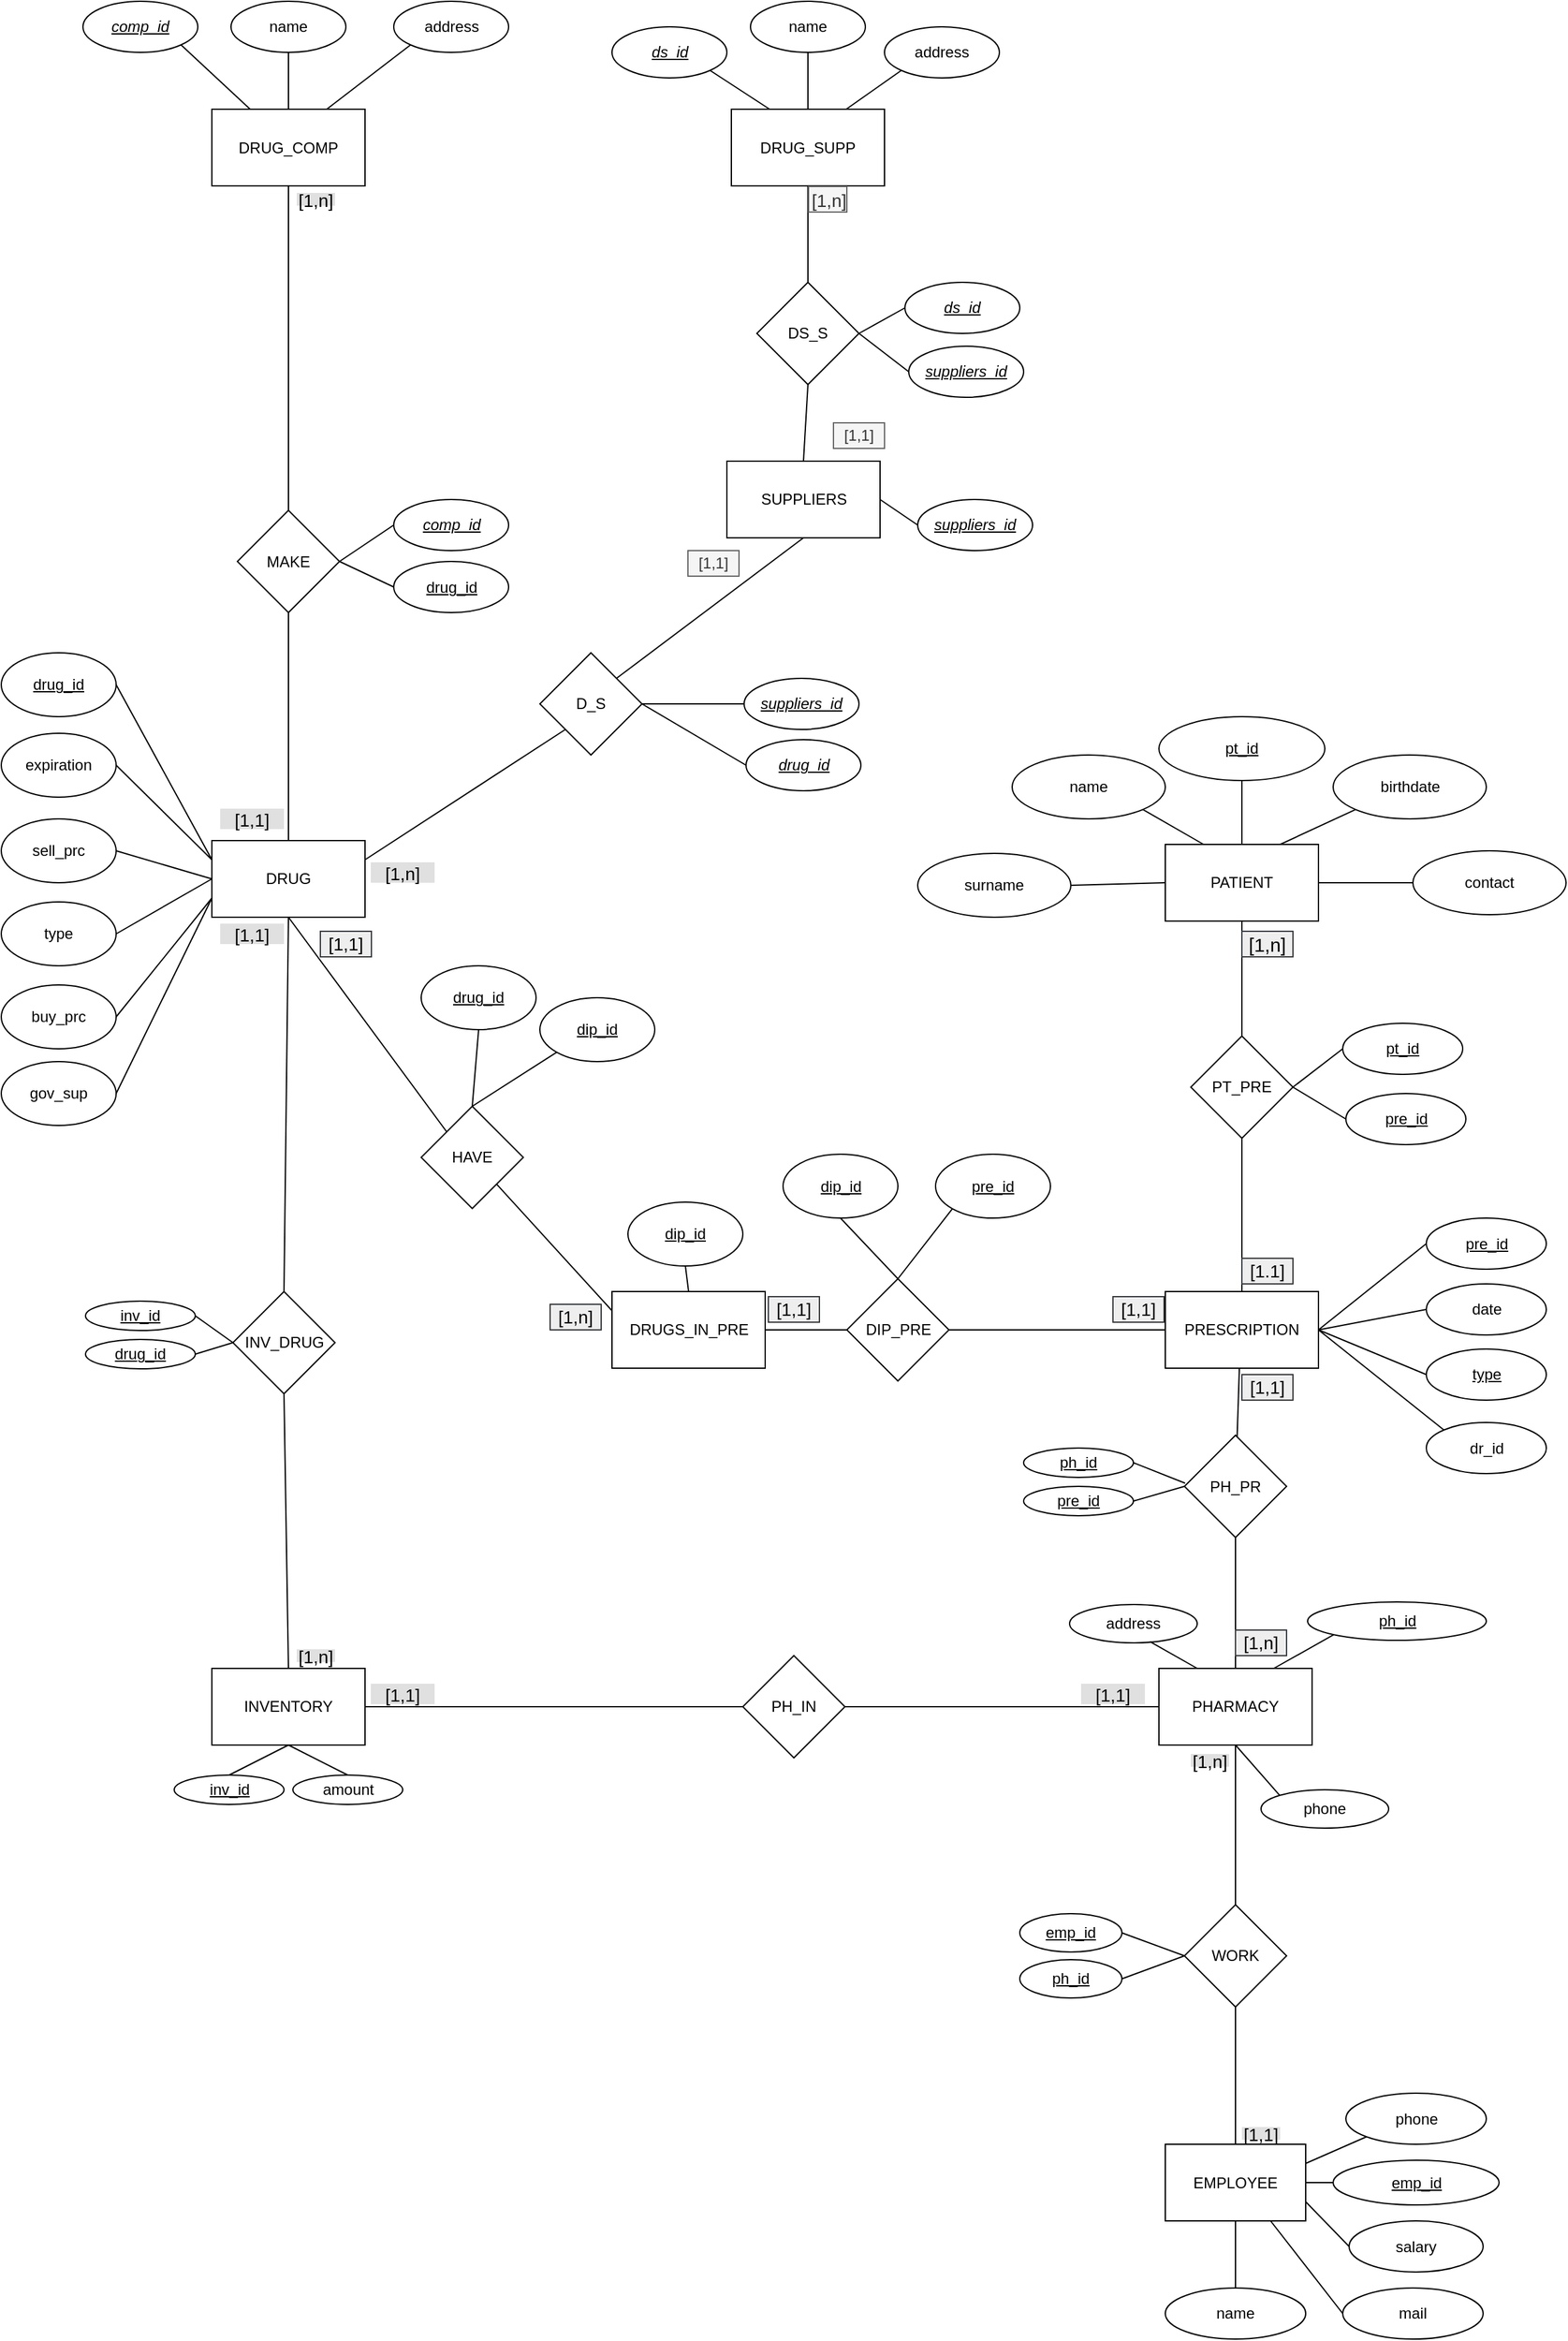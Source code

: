 <mxfile version="12.2.6" type="google" pages="1"><diagram id="L3hG80Bel_4lOcOgs4gY" name="Page-1"><mxGraphModel dx="1792" dy="2106" grid="1" gridSize="10" guides="1" tooltips="1" connect="1" arrows="1" fold="1" page="1" pageScale="1" pageWidth="827" pageHeight="1169" math="0" shadow="0"><root><mxCell id="0"/><mxCell id="1" parent="0"/><mxCell id="PIHnaa8dqLW8OyqOeLAX-153" style="edgeStyle=none;rounded=0;orthogonalLoop=1;jettySize=auto;html=1;exitX=0;exitY=0.25;exitDx=0;exitDy=0;entryX=1;entryY=0.5;entryDx=0;entryDy=0;strokeColor=#000000;startArrow=none;startFill=0;endArrow=none;endFill=0;" parent="1" source="PIHnaa8dqLW8OyqOeLAX-161" target="PIHnaa8dqLW8OyqOeLAX-178" edge="1"><mxGeometry relative="1" as="geometry"/></mxCell><mxCell id="PIHnaa8dqLW8OyqOeLAX-154" style="edgeStyle=none;rounded=0;orthogonalLoop=1;jettySize=auto;html=1;exitX=0;exitY=0.25;exitDx=0;exitDy=0;entryX=1;entryY=0.5;entryDx=0;entryDy=0;startArrow=none;startFill=0;endArrow=none;endFill=0;strokeColor=#000000;" parent="1" source="PIHnaa8dqLW8OyqOeLAX-161" target="PIHnaa8dqLW8OyqOeLAX-185" edge="1"><mxGeometry relative="1" as="geometry"/></mxCell><mxCell id="PIHnaa8dqLW8OyqOeLAX-155" style="edgeStyle=none;rounded=0;orthogonalLoop=1;jettySize=auto;html=1;exitX=0;exitY=0.5;exitDx=0;exitDy=0;entryX=1;entryY=0.5;entryDx=0;entryDy=0;startArrow=none;startFill=0;endArrow=none;endFill=0;strokeColor=#000000;" parent="1" source="PIHnaa8dqLW8OyqOeLAX-161" target="PIHnaa8dqLW8OyqOeLAX-180" edge="1"><mxGeometry relative="1" as="geometry"/></mxCell><mxCell id="PIHnaa8dqLW8OyqOeLAX-156" style="edgeStyle=none;rounded=0;orthogonalLoop=1;jettySize=auto;html=1;exitX=0;exitY=0.5;exitDx=0;exitDy=0;entryX=1;entryY=0.5;entryDx=0;entryDy=0;startArrow=none;startFill=0;endArrow=none;endFill=0;strokeColor=#000000;" parent="1" source="PIHnaa8dqLW8OyqOeLAX-161" target="PIHnaa8dqLW8OyqOeLAX-179" edge="1"><mxGeometry relative="1" as="geometry"/></mxCell><mxCell id="PIHnaa8dqLW8OyqOeLAX-157" style="edgeStyle=none;rounded=0;orthogonalLoop=1;jettySize=auto;html=1;exitX=1;exitY=0.25;exitDx=0;exitDy=0;startArrow=none;startFill=0;endArrow=none;endFill=0;strokeColor=#000000;entryX=0;entryY=1;entryDx=0;entryDy=0;" parent="1" source="PIHnaa8dqLW8OyqOeLAX-161" target="PIHnaa8dqLW8OyqOeLAX-190" edge="1"><mxGeometry relative="1" as="geometry"><mxPoint x="1147.5" y="330" as="targetPoint"/></mxGeometry></mxCell><mxCell id="PIHnaa8dqLW8OyqOeLAX-158" style="edgeStyle=none;rounded=0;orthogonalLoop=1;jettySize=auto;html=1;exitX=0.5;exitY=1;exitDx=0;exitDy=0;entryX=0.5;entryY=0;entryDx=0;entryDy=0;startArrow=none;startFill=0;endArrow=none;endFill=0;strokeColor=#000000;" parent="1" source="PIHnaa8dqLW8OyqOeLAX-161" target="PIHnaa8dqLW8OyqOeLAX-186" edge="1"><mxGeometry relative="1" as="geometry"/></mxCell><mxCell id="PIHnaa8dqLW8OyqOeLAX-159" style="edgeStyle=none;rounded=0;orthogonalLoop=1;jettySize=auto;html=1;exitX=0.5;exitY=1;exitDx=0;exitDy=0;entryX=0;entryY=0;entryDx=0;entryDy=0;startArrow=none;startFill=0;endArrow=none;endFill=0;strokeColor=#000000;" parent="1" source="PIHnaa8dqLW8OyqOeLAX-161" target="PIHnaa8dqLW8OyqOeLAX-236" edge="1"><mxGeometry relative="1" as="geometry"/></mxCell><mxCell id="PIHnaa8dqLW8OyqOeLAX-160" style="edgeStyle=none;rounded=0;orthogonalLoop=1;jettySize=auto;html=1;exitX=0.5;exitY=0;exitDx=0;exitDy=0;entryX=0.5;entryY=1;entryDx=0;entryDy=0;startArrow=none;startFill=0;endArrow=none;endFill=0;strokeColor=#000000;" parent="1" source="PIHnaa8dqLW8OyqOeLAX-161" target="PIHnaa8dqLW8OyqOeLAX-198" edge="1"><mxGeometry relative="1" as="geometry"/></mxCell><mxCell id="PIHnaa8dqLW8OyqOeLAX-161" value="DRUG" style="rounded=0;whiteSpace=wrap;html=1;" parent="1" vertex="1"><mxGeometry x="705" y="367" width="120" height="60" as="geometry"/></mxCell><mxCell id="PIHnaa8dqLW8OyqOeLAX-162" value="DRUG_COMP" style="rounded=0;whiteSpace=wrap;html=1;" parent="1" vertex="1"><mxGeometry x="705" y="-205.5" width="120" height="60" as="geometry"/></mxCell><mxCell id="PIHnaa8dqLW8OyqOeLAX-163" style="edgeStyle=none;rounded=0;orthogonalLoop=1;jettySize=auto;html=1;exitX=0.75;exitY=0;exitDx=0;exitDy=0;entryX=0;entryY=1;entryDx=0;entryDy=0;startArrow=none;startFill=0;endArrow=none;endFill=0;strokeColor=#000000;" parent="1" source="PIHnaa8dqLW8OyqOeLAX-165" target="PIHnaa8dqLW8OyqOeLAX-285" edge="1"><mxGeometry relative="1" as="geometry"/></mxCell><mxCell id="PIHnaa8dqLW8OyqOeLAX-164" style="edgeStyle=none;rounded=0;orthogonalLoop=1;jettySize=auto;html=1;exitX=0.25;exitY=0;exitDx=0;exitDy=0;entryX=1;entryY=1;entryDx=0;entryDy=0;startArrow=none;startFill=0;endArrow=none;endFill=0;strokeColor=#000000;" parent="1" source="PIHnaa8dqLW8OyqOeLAX-165" target="PIHnaa8dqLW8OyqOeLAX-282" edge="1"><mxGeometry relative="1" as="geometry"/></mxCell><mxCell id="PIHnaa8dqLW8OyqOeLAX-165" value="DRUG_SUPP" style="rounded=0;whiteSpace=wrap;html=1;" parent="1" vertex="1"><mxGeometry x="1112" y="-205.5" width="120" height="60" as="geometry"/></mxCell><mxCell id="PIHnaa8dqLW8OyqOeLAX-166" style="edgeStyle=none;rounded=0;orthogonalLoop=1;jettySize=auto;html=1;exitX=0.5;exitY=0;exitDx=0;exitDy=0;entryX=0.5;entryY=1;entryDx=0;entryDy=0;startArrow=none;startFill=0;endArrow=none;endFill=0;strokeColor=#000000;" parent="1" source="PIHnaa8dqLW8OyqOeLAX-167" target="PIHnaa8dqLW8OyqOeLAX-186" edge="1"><mxGeometry relative="1" as="geometry"/></mxCell><mxCell id="PIHnaa8dqLW8OyqOeLAX-167" value="INVENTORY" style="rounded=0;whiteSpace=wrap;html=1;" parent="1" vertex="1"><mxGeometry x="705" y="1015" width="120" height="60" as="geometry"/></mxCell><mxCell id="PIHnaa8dqLW8OyqOeLAX-168" style="edgeStyle=none;rounded=0;orthogonalLoop=1;jettySize=auto;html=1;exitX=0.5;exitY=0;exitDx=0;exitDy=0;entryX=0.5;entryY=1;entryDx=0;entryDy=0;startArrow=none;startFill=0;endArrow=none;endFill=0;strokeColor=#000000;" parent="1" source="PIHnaa8dqLW8OyqOeLAX-170" target="PIHnaa8dqLW8OyqOeLAX-194" edge="1"><mxGeometry relative="1" as="geometry"/></mxCell><mxCell id="PIHnaa8dqLW8OyqOeLAX-169" style="edgeStyle=none;rounded=0;orthogonalLoop=1;jettySize=auto;html=1;exitX=1;exitY=0.5;exitDx=0;exitDy=0;entryX=0;entryY=0.5;entryDx=0;entryDy=0;startArrow=none;startFill=0;endArrow=none;endFill=0;strokeColor=#000000;" parent="1" source="PIHnaa8dqLW8OyqOeLAX-170" target="PIHnaa8dqLW8OyqOeLAX-288" edge="1"><mxGeometry relative="1" as="geometry"/></mxCell><mxCell id="PIHnaa8dqLW8OyqOeLAX-170" value="SUPPLIERS" style="rounded=0;whiteSpace=wrap;html=1;" parent="1" vertex="1"><mxGeometry x="1108.5" y="70" width="120" height="60" as="geometry"/></mxCell><mxCell id="PIHnaa8dqLW8OyqOeLAX-171" style="edgeStyle=none;rounded=0;orthogonalLoop=1;jettySize=auto;html=1;exitX=0.5;exitY=0;exitDx=0;exitDy=0;startArrow=none;startFill=0;endArrow=none;endFill=0;strokeColor=#000000;" parent="1" source="PIHnaa8dqLW8OyqOeLAX-175" target="PIHnaa8dqLW8OyqOeLAX-230" edge="1"><mxGeometry relative="1" as="geometry"/></mxCell><mxCell id="PIHnaa8dqLW8OyqOeLAX-172" style="edgeStyle=none;rounded=0;orthogonalLoop=1;jettySize=auto;html=1;exitX=0;exitY=0.5;exitDx=0;exitDy=0;entryX=1;entryY=0.5;entryDx=0;entryDy=0;startArrow=none;startFill=0;endArrow=none;endFill=0;strokeColor=#000000;" parent="1" source="PIHnaa8dqLW8OyqOeLAX-175" target="PIHnaa8dqLW8OyqOeLAX-234" edge="1"><mxGeometry relative="1" as="geometry"/></mxCell><mxCell id="PIHnaa8dqLW8OyqOeLAX-173" style="edgeStyle=none;rounded=0;orthogonalLoop=1;jettySize=auto;html=1;exitX=1;exitY=0.5;exitDx=0;exitDy=0;entryX=0;entryY=0.5;entryDx=0;entryDy=0;startArrow=none;startFill=0;endArrow=none;endFill=0;strokeColor=#000000;" parent="1" source="PIHnaa8dqLW8OyqOeLAX-175" target="PIHnaa8dqLW8OyqOeLAX-266" edge="1"><mxGeometry relative="1" as="geometry"/></mxCell><mxCell id="PIHnaa8dqLW8OyqOeLAX-174" style="edgeStyle=none;rounded=0;orthogonalLoop=1;jettySize=auto;html=1;exitX=1;exitY=0.5;exitDx=0;exitDy=0;entryX=0;entryY=0.5;entryDx=0;entryDy=0;startArrow=none;startFill=0;endArrow=none;endFill=0;strokeColor=#000000;" parent="1" source="PIHnaa8dqLW8OyqOeLAX-175" target="PIHnaa8dqLW8OyqOeLAX-267" edge="1"><mxGeometry relative="1" as="geometry"/></mxCell><mxCell id="PIHnaa8dqLW8OyqOeLAX-175" value="PRESCRIPTION" style="rounded=0;whiteSpace=wrap;html=1;" parent="1" vertex="1"><mxGeometry x="1452" y="720" width="120" height="60" as="geometry"/></mxCell><mxCell id="PIHnaa8dqLW8OyqOeLAX-176" style="edgeStyle=none;rounded=0;orthogonalLoop=1;jettySize=auto;html=1;exitX=0.5;exitY=1;exitDx=0;exitDy=0;entryX=0.5;entryY=0;entryDx=0;entryDy=0;startArrow=none;startFill=0;endArrow=none;endFill=0;strokeColor=#000000;" parent="1" source="PIHnaa8dqLW8OyqOeLAX-177" target="PIHnaa8dqLW8OyqOeLAX-249" edge="1"><mxGeometry relative="1" as="geometry"/></mxCell><mxCell id="PIHnaa8dqLW8OyqOeLAX-177" value="PATIENT" style="rounded=0;whiteSpace=wrap;html=1;" parent="1" vertex="1"><mxGeometry x="1452" y="370" width="120" height="60" as="geometry"/></mxCell><mxCell id="PIHnaa8dqLW8OyqOeLAX-178" value="&lt;u&gt;drug_id&lt;/u&gt;" style="ellipse;whiteSpace=wrap;html=1;" parent="1" vertex="1"><mxGeometry x="540" y="220" width="90" height="50" as="geometry"/></mxCell><mxCell id="PIHnaa8dqLW8OyqOeLAX-179" value="type" style="ellipse;whiteSpace=wrap;html=1;" parent="1" vertex="1"><mxGeometry x="540" y="415" width="90" height="50" as="geometry"/></mxCell><mxCell id="PIHnaa8dqLW8OyqOeLAX-180" value="sell_prc" style="ellipse;whiteSpace=wrap;html=1;" parent="1" vertex="1"><mxGeometry x="540" y="350" width="90" height="50" as="geometry"/></mxCell><mxCell id="PIHnaa8dqLW8OyqOeLAX-181" style="edgeStyle=none;rounded=0;orthogonalLoop=1;jettySize=auto;html=1;exitX=1;exitY=0.5;exitDx=0;exitDy=0;entryX=0;entryY=0.75;entryDx=0;entryDy=0;startArrow=none;startFill=0;endArrow=none;endFill=0;strokeColor=#000000;" parent="1" source="PIHnaa8dqLW8OyqOeLAX-182" target="PIHnaa8dqLW8OyqOeLAX-161" edge="1"><mxGeometry relative="1" as="geometry"/></mxCell><mxCell id="PIHnaa8dqLW8OyqOeLAX-182" value="buy_prc" style="ellipse;whiteSpace=wrap;html=1;" parent="1" vertex="1"><mxGeometry x="540" y="480" width="90" height="50" as="geometry"/></mxCell><mxCell id="PIHnaa8dqLW8OyqOeLAX-183" style="edgeStyle=none;rounded=0;orthogonalLoop=1;jettySize=auto;html=1;exitX=1;exitY=0.5;exitDx=0;exitDy=0;entryX=0;entryY=0.75;entryDx=0;entryDy=0;startArrow=none;startFill=0;endArrow=none;endFill=0;strokeColor=#000000;" parent="1" source="PIHnaa8dqLW8OyqOeLAX-184" target="PIHnaa8dqLW8OyqOeLAX-161" edge="1"><mxGeometry relative="1" as="geometry"/></mxCell><mxCell id="PIHnaa8dqLW8OyqOeLAX-184" value="gov_sup" style="ellipse;whiteSpace=wrap;html=1;" parent="1" vertex="1"><mxGeometry x="540" y="540" width="90" height="50" as="geometry"/></mxCell><mxCell id="PIHnaa8dqLW8OyqOeLAX-185" value="expiration" style="ellipse;whiteSpace=wrap;html=1;" parent="1" vertex="1"><mxGeometry x="540" y="283" width="90" height="50" as="geometry"/></mxCell><mxCell id="PIHnaa8dqLW8OyqOeLAX-186" value="INV_DRUG" style="rhombus;whiteSpace=wrap;html=1;" parent="1" vertex="1"><mxGeometry x="721.5" y="720" width="80" height="80" as="geometry"/></mxCell><mxCell id="PIHnaa8dqLW8OyqOeLAX-187" style="edgeStyle=none;rounded=0;orthogonalLoop=1;jettySize=auto;html=1;exitX=1;exitY=0;exitDx=0;exitDy=0;entryX=0.5;entryY=1;entryDx=0;entryDy=0;startArrow=none;startFill=0;endArrow=none;endFill=0;strokeColor=#000000;" parent="1" source="PIHnaa8dqLW8OyqOeLAX-190" target="PIHnaa8dqLW8OyqOeLAX-170" edge="1"><mxGeometry relative="1" as="geometry"/></mxCell><mxCell id="PIHnaa8dqLW8OyqOeLAX-188" style="edgeStyle=none;rounded=0;orthogonalLoop=1;jettySize=auto;html=1;exitX=1;exitY=0.5;exitDx=0;exitDy=0;entryX=0;entryY=0.5;entryDx=0;entryDy=0;startArrow=none;startFill=0;endArrow=none;endFill=0;strokeColor=#000000;" parent="1" source="PIHnaa8dqLW8OyqOeLAX-190" target="PIHnaa8dqLW8OyqOeLAX-289" edge="1"><mxGeometry relative="1" as="geometry"/></mxCell><mxCell id="PIHnaa8dqLW8OyqOeLAX-189" style="edgeStyle=none;rounded=0;orthogonalLoop=1;jettySize=auto;html=1;exitX=1;exitY=0.5;exitDx=0;exitDy=0;entryX=0;entryY=0.5;entryDx=0;entryDy=0;startArrow=none;startFill=0;endArrow=none;endFill=0;strokeColor=#000000;" parent="1" source="PIHnaa8dqLW8OyqOeLAX-190" target="PIHnaa8dqLW8OyqOeLAX-290" edge="1"><mxGeometry relative="1" as="geometry"/></mxCell><mxCell id="PIHnaa8dqLW8OyqOeLAX-190" value="D_S" style="rhombus;whiteSpace=wrap;html=1;" parent="1" vertex="1"><mxGeometry x="962" y="220" width="80" height="80" as="geometry"/></mxCell><mxCell id="PIHnaa8dqLW8OyqOeLAX-191" style="edgeStyle=none;rounded=0;orthogonalLoop=1;jettySize=auto;html=1;exitX=0.5;exitY=0;exitDx=0;exitDy=0;entryX=0.5;entryY=1;entryDx=0;entryDy=0;startArrow=none;startFill=0;endArrow=none;endFill=0;strokeColor=#000000;" parent="1" source="PIHnaa8dqLW8OyqOeLAX-194" target="PIHnaa8dqLW8OyqOeLAX-165" edge="1"><mxGeometry relative="1" as="geometry"/></mxCell><mxCell id="PIHnaa8dqLW8OyqOeLAX-192" style="edgeStyle=none;rounded=0;orthogonalLoop=1;jettySize=auto;html=1;exitX=1;exitY=0.5;exitDx=0;exitDy=0;entryX=0;entryY=0.5;entryDx=0;entryDy=0;startArrow=none;startFill=0;endArrow=none;endFill=0;strokeColor=#000000;" parent="1" source="PIHnaa8dqLW8OyqOeLAX-194" target="PIHnaa8dqLW8OyqOeLAX-286" edge="1"><mxGeometry relative="1" as="geometry"/></mxCell><mxCell id="PIHnaa8dqLW8OyqOeLAX-193" style="edgeStyle=none;rounded=0;orthogonalLoop=1;jettySize=auto;html=1;exitX=1;exitY=0.5;exitDx=0;exitDy=0;entryX=0;entryY=0.5;entryDx=0;entryDy=0;startArrow=none;startFill=0;endArrow=none;endFill=0;strokeColor=#000000;" parent="1" source="PIHnaa8dqLW8OyqOeLAX-194" target="PIHnaa8dqLW8OyqOeLAX-287" edge="1"><mxGeometry relative="1" as="geometry"><mxPoint x="1251" as="targetPoint"/></mxGeometry></mxCell><mxCell id="PIHnaa8dqLW8OyqOeLAX-194" value="DS_S" style="rhombus;whiteSpace=wrap;html=1;" parent="1" vertex="1"><mxGeometry x="1132" y="-70" width="80" height="80" as="geometry"/></mxCell><mxCell id="PIHnaa8dqLW8OyqOeLAX-195" style="edgeStyle=none;rounded=0;orthogonalLoop=1;jettySize=auto;html=1;exitX=0.5;exitY=0;exitDx=0;exitDy=0;entryX=0.5;entryY=1;entryDx=0;entryDy=0;startArrow=none;startFill=0;endArrow=none;endFill=0;strokeColor=#000000;" parent="1" source="PIHnaa8dqLW8OyqOeLAX-198" target="PIHnaa8dqLW8OyqOeLAX-162" edge="1"><mxGeometry relative="1" as="geometry"/></mxCell><mxCell id="PIHnaa8dqLW8OyqOeLAX-196" style="edgeStyle=none;rounded=0;orthogonalLoop=1;jettySize=auto;html=1;exitX=1;exitY=0.5;exitDx=0;exitDy=0;entryX=0;entryY=0.5;entryDx=0;entryDy=0;startArrow=none;startFill=0;endArrow=none;endFill=0;strokeColor=#000000;" parent="1" source="PIHnaa8dqLW8OyqOeLAX-198" target="PIHnaa8dqLW8OyqOeLAX-298" edge="1"><mxGeometry relative="1" as="geometry"/></mxCell><mxCell id="PIHnaa8dqLW8OyqOeLAX-197" style="edgeStyle=none;rounded=0;orthogonalLoop=1;jettySize=auto;html=1;exitX=1;exitY=0.5;exitDx=0;exitDy=0;entryX=0;entryY=0.5;entryDx=0;entryDy=0;startArrow=none;startFill=0;endArrow=none;endFill=0;strokeColor=#000000;" parent="1" source="PIHnaa8dqLW8OyqOeLAX-198" target="PIHnaa8dqLW8OyqOeLAX-297" edge="1"><mxGeometry relative="1" as="geometry"/></mxCell><mxCell id="PIHnaa8dqLW8OyqOeLAX-198" value="MAKE" style="rhombus;whiteSpace=wrap;html=1;" parent="1" vertex="1"><mxGeometry x="725" y="108.5" width="80" height="80" as="geometry"/></mxCell><mxCell id="PIHnaa8dqLW8OyqOeLAX-199" style="edgeStyle=none;rounded=0;orthogonalLoop=1;jettySize=auto;html=1;exitX=0.5;exitY=0;exitDx=0;exitDy=0;entryX=0.5;entryY=1;entryDx=0;entryDy=0;startArrow=none;startFill=0;endArrow=none;endFill=0;strokeColor=#000000;" parent="1" source="PIHnaa8dqLW8OyqOeLAX-201" target="PIHnaa8dqLW8OyqOeLAX-230" edge="1"><mxGeometry relative="1" as="geometry"/></mxCell><mxCell id="PIHnaa8dqLW8OyqOeLAX-200" style="edgeStyle=none;rounded=0;orthogonalLoop=1;jettySize=auto;html=1;exitX=0.75;exitY=0;exitDx=0;exitDy=0;entryX=0;entryY=1;entryDx=0;entryDy=0;startArrow=none;startFill=0;endArrow=none;endFill=0;strokeColor=#000000;" parent="1" source="PIHnaa8dqLW8OyqOeLAX-201" target="PIHnaa8dqLW8OyqOeLAX-202" edge="1"><mxGeometry relative="1" as="geometry"/></mxCell><mxCell id="PIHnaa8dqLW8OyqOeLAX-201" value="PHARMACY" style="rounded=0;whiteSpace=wrap;html=1;" parent="1" vertex="1"><mxGeometry x="1447" y="1015" width="120" height="60" as="geometry"/></mxCell><mxCell id="PIHnaa8dqLW8OyqOeLAX-202" value="&lt;u&gt;ph_id&lt;/u&gt;" style="ellipse;whiteSpace=wrap;html=1;" parent="1" vertex="1"><mxGeometry x="1563.5" y="963" width="140" height="30" as="geometry"/></mxCell><mxCell id="PIHnaa8dqLW8OyqOeLAX-203" value="address" style="ellipse;whiteSpace=wrap;html=1;" parent="1" vertex="1"><mxGeometry x="1377" y="965" width="100" height="30" as="geometry"/></mxCell><mxCell id="PIHnaa8dqLW8OyqOeLAX-204" value="" style="endArrow=none;html=1;entryX=0.25;entryY=0;entryDx=0;entryDy=0;exitX=0.63;exitY=0.967;exitDx=0;exitDy=0;exitPerimeter=0;" parent="1" source="PIHnaa8dqLW8OyqOeLAX-203" target="PIHnaa8dqLW8OyqOeLAX-201" edge="1"><mxGeometry width="50" height="50" relative="1" as="geometry"><mxPoint x="1377" y="1135" as="sourcePoint"/><mxPoint x="1427" y="1085" as="targetPoint"/></mxGeometry></mxCell><mxCell id="PIHnaa8dqLW8OyqOeLAX-205" style="edgeStyle=none;rounded=0;orthogonalLoop=1;jettySize=auto;html=1;exitX=0.5;exitY=0;exitDx=0;exitDy=0;entryX=0.5;entryY=1;entryDx=0;entryDy=0;startArrow=none;startFill=0;endArrow=none;endFill=0;strokeColor=#000000;" parent="1" source="PIHnaa8dqLW8OyqOeLAX-210" target="PIHnaa8dqLW8OyqOeLAX-214" edge="1"><mxGeometry relative="1" as="geometry"/></mxCell><mxCell id="PIHnaa8dqLW8OyqOeLAX-206" style="edgeStyle=none;rounded=0;orthogonalLoop=1;jettySize=auto;html=1;exitX=1;exitY=0.75;exitDx=0;exitDy=0;entryX=0;entryY=0.5;entryDx=0;entryDy=0;startArrow=none;startFill=0;endArrow=none;endFill=0;strokeColor=#000000;" parent="1" source="PIHnaa8dqLW8OyqOeLAX-210" target="PIHnaa8dqLW8OyqOeLAX-217" edge="1"><mxGeometry relative="1" as="geometry"/></mxCell><mxCell id="PIHnaa8dqLW8OyqOeLAX-207" style="edgeStyle=none;rounded=0;orthogonalLoop=1;jettySize=auto;html=1;exitX=1;exitY=0.5;exitDx=0;exitDy=0;entryX=0;entryY=0.5;entryDx=0;entryDy=0;startArrow=none;startFill=0;endArrow=none;endFill=0;strokeColor=#000000;" parent="1" source="PIHnaa8dqLW8OyqOeLAX-210" target="PIHnaa8dqLW8OyqOeLAX-215" edge="1"><mxGeometry relative="1" as="geometry"/></mxCell><mxCell id="PIHnaa8dqLW8OyqOeLAX-208" style="edgeStyle=none;rounded=0;orthogonalLoop=1;jettySize=auto;html=1;exitX=1;exitY=0.25;exitDx=0;exitDy=0;entryX=0;entryY=1;entryDx=0;entryDy=0;startArrow=none;startFill=0;endArrow=none;endFill=0;strokeColor=#000000;" parent="1" source="PIHnaa8dqLW8OyqOeLAX-210" target="PIHnaa8dqLW8OyqOeLAX-219" edge="1"><mxGeometry relative="1" as="geometry"/></mxCell><mxCell id="PIHnaa8dqLW8OyqOeLAX-209" style="edgeStyle=none;rounded=0;orthogonalLoop=1;jettySize=auto;html=1;exitX=0.75;exitY=1;exitDx=0;exitDy=0;entryX=0;entryY=0.5;entryDx=0;entryDy=0;startArrow=none;startFill=0;endArrow=none;endFill=0;strokeColor=#000000;" parent="1" source="PIHnaa8dqLW8OyqOeLAX-210" target="PIHnaa8dqLW8OyqOeLAX-250" edge="1"><mxGeometry relative="1" as="geometry"/></mxCell><mxCell id="PIHnaa8dqLW8OyqOeLAX-210" value="EMPLOYEE" style="rounded=0;whiteSpace=wrap;html=1;" parent="1" vertex="1"><mxGeometry x="1452" y="1387.5" width="110" height="60" as="geometry"/></mxCell><mxCell id="PIHnaa8dqLW8OyqOeLAX-211" style="edgeStyle=none;rounded=0;orthogonalLoop=1;jettySize=auto;html=1;exitX=0.5;exitY=0;exitDx=0;exitDy=0;entryX=0.5;entryY=1;entryDx=0;entryDy=0;startArrow=none;startFill=0;endArrow=none;endFill=0;strokeColor=#000000;" parent="1" source="PIHnaa8dqLW8OyqOeLAX-214" target="PIHnaa8dqLW8OyqOeLAX-201" edge="1"><mxGeometry relative="1" as="geometry"/></mxCell><mxCell id="PIHnaa8dqLW8OyqOeLAX-212" style="edgeStyle=none;rounded=0;orthogonalLoop=1;jettySize=auto;html=1;exitX=0;exitY=0.5;exitDx=0;exitDy=0;entryX=1;entryY=0.5;entryDx=0;entryDy=0;startArrow=none;startFill=0;endArrow=none;endFill=0;strokeColor=#000000;" parent="1" source="PIHnaa8dqLW8OyqOeLAX-214" target="PIHnaa8dqLW8OyqOeLAX-221" edge="1"><mxGeometry relative="1" as="geometry"/></mxCell><mxCell id="PIHnaa8dqLW8OyqOeLAX-213" style="edgeStyle=none;rounded=0;orthogonalLoop=1;jettySize=auto;html=1;exitX=0;exitY=0.5;exitDx=0;exitDy=0;entryX=1;entryY=0.5;entryDx=0;entryDy=0;startArrow=none;startFill=0;endArrow=none;endFill=0;strokeColor=#000000;" parent="1" source="PIHnaa8dqLW8OyqOeLAX-214" target="PIHnaa8dqLW8OyqOeLAX-220" edge="1"><mxGeometry relative="1" as="geometry"/></mxCell><mxCell id="PIHnaa8dqLW8OyqOeLAX-214" value="WORK" style="rhombus;whiteSpace=wrap;html=1;" parent="1" vertex="1"><mxGeometry x="1467" y="1200" width="80" height="80" as="geometry"/></mxCell><mxCell id="PIHnaa8dqLW8OyqOeLAX-215" value="&lt;u&gt;emp_id&lt;/u&gt;" style="ellipse;whiteSpace=wrap;html=1;" parent="1" vertex="1"><mxGeometry x="1583.5" y="1400" width="130" height="35" as="geometry"/></mxCell><mxCell id="PIHnaa8dqLW8OyqOeLAX-216" value="name" style="ellipse;whiteSpace=wrap;html=1;" parent="1" vertex="1"><mxGeometry x="1452" y="1500" width="110" height="40" as="geometry"/></mxCell><mxCell id="PIHnaa8dqLW8OyqOeLAX-217" value="salary" style="ellipse;whiteSpace=wrap;html=1;" parent="1" vertex="1"><mxGeometry x="1596" y="1447.5" width="105" height="40" as="geometry"/></mxCell><mxCell id="PIHnaa8dqLW8OyqOeLAX-218" value="" style="endArrow=none;html=1;entryX=0.5;entryY=0;entryDx=0;entryDy=0;exitX=0.5;exitY=1;exitDx=0;exitDy=0;" parent="1" source="PIHnaa8dqLW8OyqOeLAX-210" target="PIHnaa8dqLW8OyqOeLAX-216" edge="1"><mxGeometry width="50" height="50" relative="1" as="geometry"><mxPoint x="891" y="1737.5" as="sourcePoint"/><mxPoint x="941" y="1687.5" as="targetPoint"/></mxGeometry></mxCell><mxCell id="PIHnaa8dqLW8OyqOeLAX-219" value="phone" style="ellipse;whiteSpace=wrap;html=1;" parent="1" vertex="1"><mxGeometry x="1593.5" y="1347.5" width="110" height="40" as="geometry"/></mxCell><mxCell id="PIHnaa8dqLW8OyqOeLAX-220" value="&lt;u&gt;ph_id&lt;/u&gt;" style="ellipse;whiteSpace=wrap;html=1;" parent="1" vertex="1"><mxGeometry x="1338" y="1243" width="80" height="30" as="geometry"/></mxCell><mxCell id="PIHnaa8dqLW8OyqOeLAX-221" value="&lt;u&gt;emp_id&lt;/u&gt;" style="ellipse;whiteSpace=wrap;html=1;" parent="1" vertex="1"><mxGeometry x="1338" y="1207" width="80" height="30" as="geometry"/></mxCell><mxCell id="PIHnaa8dqLW8OyqOeLAX-222" value="[1,n]" style="text;align=center;verticalAlign=middle;spacingLeft=4;spacingRight=4;fillColor=#e0e0e0;rotatable=0;points=[[0,0.5],[1,0.5]];portConstraint=eastwest;fontSize=14;" parent="1" vertex="1"><mxGeometry x="1472" y="1082" width="30" height="10" as="geometry"/></mxCell><mxCell id="PIHnaa8dqLW8OyqOeLAX-223" value="[1,1]" style="text;align=center;verticalAlign=middle;spacingLeft=4;spacingRight=4;fillColor=#e0e0e0;rotatable=0;points=[[0,0.5],[1,0.5]];portConstraint=eastwest;fontSize=14;" parent="1" vertex="1"><mxGeometry x="1512" y="1374" width="30" height="10" as="geometry"/></mxCell><mxCell id="PIHnaa8dqLW8OyqOeLAX-224" value="[1,1]" style="text;align=center;verticalAlign=middle;spacingLeft=4;spacingRight=4;fillColor=#e0e0e0;rotatable=0;points=[[0,0.5],[1,0.5]];portConstraint=eastwest;fontSize=14;" parent="1" vertex="1"><mxGeometry x="1386" y="1027" width="50" height="16" as="geometry"/></mxCell><mxCell id="PIHnaa8dqLW8OyqOeLAX-225" style="edgeStyle=none;rounded=0;orthogonalLoop=1;jettySize=auto;html=1;exitX=1;exitY=0.5;exitDx=0;exitDy=0;entryX=0;entryY=0.5;entryDx=0;entryDy=0;startArrow=none;startFill=0;endArrow=none;endFill=0;strokeColor=#000000;" parent="1" source="PIHnaa8dqLW8OyqOeLAX-227" target="PIHnaa8dqLW8OyqOeLAX-201" edge="1"><mxGeometry relative="1" as="geometry"><mxPoint x="1301" y="1052" as="sourcePoint"/></mxGeometry></mxCell><mxCell id="PIHnaa8dqLW8OyqOeLAX-226" style="edgeStyle=none;rounded=0;orthogonalLoop=1;jettySize=auto;html=1;exitX=0;exitY=0.5;exitDx=0;exitDy=0;startArrow=none;startFill=0;endArrow=none;endFill=0;strokeColor=#000000;" parent="1" source="PIHnaa8dqLW8OyqOeLAX-227" target="PIHnaa8dqLW8OyqOeLAX-167" edge="1"><mxGeometry relative="1" as="geometry"/></mxCell><mxCell id="PIHnaa8dqLW8OyqOeLAX-227" value="PH_IN" style="rhombus;whiteSpace=wrap;html=1;" parent="1" vertex="1"><mxGeometry x="1121" y="1005" width="80" height="80" as="geometry"/></mxCell><mxCell id="PIHnaa8dqLW8OyqOeLAX-228" style="edgeStyle=none;rounded=0;orthogonalLoop=1;jettySize=auto;html=1;exitX=0;exitY=0;exitDx=0;exitDy=0;entryX=0.5;entryY=1;entryDx=0;entryDy=0;startArrow=none;startFill=0;endArrow=none;endFill=0;strokeColor=#000000;" parent="1" source="PIHnaa8dqLW8OyqOeLAX-229" target="PIHnaa8dqLW8OyqOeLAX-201" edge="1"><mxGeometry relative="1" as="geometry"/></mxCell><mxCell id="PIHnaa8dqLW8OyqOeLAX-229" value="phone" style="ellipse;whiteSpace=wrap;html=1;" parent="1" vertex="1"><mxGeometry x="1527" y="1110" width="100" height="30" as="geometry"/></mxCell><mxCell id="PIHnaa8dqLW8OyqOeLAX-230" value="PH_PR" style="rhombus;whiteSpace=wrap;html=1;" parent="1" vertex="1"><mxGeometry x="1467" y="832.5" width="80" height="80" as="geometry"/></mxCell><mxCell id="PIHnaa8dqLW8OyqOeLAX-231" style="edgeStyle=none;rounded=0;orthogonalLoop=1;jettySize=auto;html=1;exitX=1;exitY=0.5;exitDx=0;exitDy=0;entryX=0;entryY=0.5;entryDx=0;entryDy=0;startArrow=none;startFill=0;endArrow=none;endFill=0;strokeColor=#000000;" parent="1" source="PIHnaa8dqLW8OyqOeLAX-233" target="PIHnaa8dqLW8OyqOeLAX-234" edge="1"><mxGeometry relative="1" as="geometry"/></mxCell><mxCell id="PIHnaa8dqLW8OyqOeLAX-232" style="edgeStyle=none;rounded=0;orthogonalLoop=1;jettySize=auto;html=1;exitX=0;exitY=0.25;exitDx=0;exitDy=0;startArrow=none;startFill=0;endArrow=none;endFill=0;strokeColor=#000000;" parent="1" source="PIHnaa8dqLW8OyqOeLAX-233" target="PIHnaa8dqLW8OyqOeLAX-236" edge="1"><mxGeometry relative="1" as="geometry"/></mxCell><mxCell id="PIHnaa8dqLW8OyqOeLAX-233" value="DRUGS_IN_PRE" style="rounded=0;whiteSpace=wrap;html=1;" parent="1" vertex="1"><mxGeometry x="1018.5" y="720" width="120" height="60" as="geometry"/></mxCell><mxCell id="PIHnaa8dqLW8OyqOeLAX-234" value="DIP_PRE" style="rhombus;whiteSpace=wrap;html=1;" parent="1" vertex="1"><mxGeometry x="1202.5" y="710" width="80" height="80" as="geometry"/></mxCell><mxCell id="PIHnaa8dqLW8OyqOeLAX-235" style="edgeStyle=none;rounded=0;orthogonalLoop=1;jettySize=auto;html=1;exitX=0.5;exitY=0;exitDx=0;exitDy=0;startArrow=none;startFill=0;endArrow=none;endFill=0;strokeColor=#000000;entryX=0.5;entryY=1;entryDx=0;entryDy=0;" parent="1" source="PIHnaa8dqLW8OyqOeLAX-236" target="PIHnaa8dqLW8OyqOeLAX-237" edge="1"><mxGeometry relative="1" as="geometry"><mxPoint x="907.5" y="495" as="targetPoint"/></mxGeometry></mxCell><mxCell id="PIHnaa8dqLW8OyqOeLAX-236" value="HAVE" style="rhombus;whiteSpace=wrap;html=1;" parent="1" vertex="1"><mxGeometry x="869" y="575" width="80" height="80" as="geometry"/></mxCell><mxCell id="PIHnaa8dqLW8OyqOeLAX-237" value="&lt;u&gt;drug_id&lt;/u&gt;" style="ellipse;whiteSpace=wrap;html=1;" parent="1" vertex="1"><mxGeometry x="869" y="465" width="90" height="50" as="geometry"/></mxCell><mxCell id="PIHnaa8dqLW8OyqOeLAX-238" style="edgeStyle=none;rounded=0;orthogonalLoop=1;jettySize=auto;html=1;exitX=0;exitY=1;exitDx=0;exitDy=0;entryX=0.5;entryY=0;entryDx=0;entryDy=0;startArrow=none;startFill=0;endArrow=none;endFill=0;strokeColor=#000000;" parent="1" source="PIHnaa8dqLW8OyqOeLAX-239" target="PIHnaa8dqLW8OyqOeLAX-236" edge="1"><mxGeometry relative="1" as="geometry"/></mxCell><mxCell id="PIHnaa8dqLW8OyqOeLAX-239" value="&lt;u&gt;dip_id&lt;/u&gt;" style="ellipse;whiteSpace=wrap;html=1;" parent="1" vertex="1"><mxGeometry x="962" y="490" width="90" height="50" as="geometry"/></mxCell><mxCell id="PIHnaa8dqLW8OyqOeLAX-240" style="edgeStyle=none;rounded=0;orthogonalLoop=1;jettySize=auto;html=1;exitX=0.5;exitY=1;exitDx=0;exitDy=0;entryX=0.5;entryY=0;entryDx=0;entryDy=0;startArrow=none;startFill=0;endArrow=none;endFill=0;strokeColor=#000000;" parent="1" source="PIHnaa8dqLW8OyqOeLAX-241" target="PIHnaa8dqLW8OyqOeLAX-233" edge="1"><mxGeometry relative="1" as="geometry"/></mxCell><mxCell id="PIHnaa8dqLW8OyqOeLAX-241" value="&lt;u&gt;dip_id&lt;/u&gt;" style="ellipse;whiteSpace=wrap;html=1;" parent="1" vertex="1"><mxGeometry x="1031" y="650" width="90" height="50" as="geometry"/></mxCell><mxCell id="PIHnaa8dqLW8OyqOeLAX-242" style="edgeStyle=none;rounded=0;orthogonalLoop=1;jettySize=auto;html=1;exitX=0.5;exitY=1;exitDx=0;exitDy=0;entryX=0.5;entryY=0;entryDx=0;entryDy=0;startArrow=none;startFill=0;endArrow=none;endFill=0;strokeColor=#000000;" parent="1" source="PIHnaa8dqLW8OyqOeLAX-243" target="PIHnaa8dqLW8OyqOeLAX-234" edge="1"><mxGeometry relative="1" as="geometry"/></mxCell><mxCell id="PIHnaa8dqLW8OyqOeLAX-243" value="&lt;u&gt;dip_id&lt;/u&gt;" style="ellipse;whiteSpace=wrap;html=1;" parent="1" vertex="1"><mxGeometry x="1152.5" y="612.5" width="90" height="50" as="geometry"/></mxCell><mxCell id="PIHnaa8dqLW8OyqOeLAX-244" style="edgeStyle=none;rounded=0;orthogonalLoop=1;jettySize=auto;html=1;exitX=0;exitY=1;exitDx=0;exitDy=0;entryX=0.5;entryY=0;entryDx=0;entryDy=0;startArrow=none;startFill=0;endArrow=none;endFill=0;strokeColor=#000000;" parent="1" source="PIHnaa8dqLW8OyqOeLAX-245" target="PIHnaa8dqLW8OyqOeLAX-234" edge="1"><mxGeometry relative="1" as="geometry"/></mxCell><mxCell id="PIHnaa8dqLW8OyqOeLAX-245" value="&lt;u&gt;pre_id&lt;/u&gt;" style="ellipse;whiteSpace=wrap;html=1;" parent="1" vertex="1"><mxGeometry x="1272" y="612.5" width="90" height="50" as="geometry"/></mxCell><mxCell id="PIHnaa8dqLW8OyqOeLAX-246" style="edgeStyle=none;rounded=0;orthogonalLoop=1;jettySize=auto;html=1;exitX=0.5;exitY=1;exitDx=0;exitDy=0;entryX=0.5;entryY=0;entryDx=0;entryDy=0;startArrow=none;startFill=0;endArrow=none;endFill=0;strokeColor=#000000;" parent="1" source="PIHnaa8dqLW8OyqOeLAX-249" target="PIHnaa8dqLW8OyqOeLAX-175" edge="1"><mxGeometry relative="1" as="geometry"/></mxCell><mxCell id="PIHnaa8dqLW8OyqOeLAX-247" style="edgeStyle=none;rounded=0;orthogonalLoop=1;jettySize=auto;html=1;exitX=1;exitY=0.5;exitDx=0;exitDy=0;entryX=0;entryY=0.5;entryDx=0;entryDy=0;startArrow=none;startFill=0;endArrow=none;endFill=0;strokeColor=#000000;" parent="1" source="PIHnaa8dqLW8OyqOeLAX-249" target="PIHnaa8dqLW8OyqOeLAX-262" edge="1"><mxGeometry relative="1" as="geometry"/></mxCell><mxCell id="PIHnaa8dqLW8OyqOeLAX-248" style="edgeStyle=none;rounded=0;orthogonalLoop=1;jettySize=auto;html=1;exitX=1;exitY=0.5;exitDx=0;exitDy=0;entryX=0;entryY=0.5;entryDx=0;entryDy=0;startArrow=none;startFill=0;endArrow=none;endFill=0;strokeColor=#000000;" parent="1" source="PIHnaa8dqLW8OyqOeLAX-249" target="PIHnaa8dqLW8OyqOeLAX-263" edge="1"><mxGeometry relative="1" as="geometry"/></mxCell><mxCell id="PIHnaa8dqLW8OyqOeLAX-249" value="PT_PRE" style="rhombus;whiteSpace=wrap;html=1;" parent="1" vertex="1"><mxGeometry x="1472" y="520" width="80" height="80" as="geometry"/></mxCell><mxCell id="PIHnaa8dqLW8OyqOeLAX-250" value="mail" style="ellipse;whiteSpace=wrap;html=1;" parent="1" vertex="1"><mxGeometry x="1591" y="1500" width="110" height="40" as="geometry"/></mxCell><mxCell id="PIHnaa8dqLW8OyqOeLAX-251" style="edgeStyle=none;rounded=0;orthogonalLoop=1;jettySize=auto;html=1;exitX=0.5;exitY=0;exitDx=0;exitDy=0;startArrow=none;startFill=0;endArrow=none;endFill=0;strokeColor=#000000;" parent="1" source="PIHnaa8dqLW8OyqOeLAX-239" target="PIHnaa8dqLW8OyqOeLAX-239" edge="1"><mxGeometry relative="1" as="geometry"/></mxCell><mxCell id="PIHnaa8dqLW8OyqOeLAX-252" style="edgeStyle=none;rounded=0;orthogonalLoop=1;jettySize=auto;html=1;exitX=0.5;exitY=1;exitDx=0;exitDy=0;entryX=0.5;entryY=0;entryDx=0;entryDy=0;startArrow=none;startFill=0;endArrow=none;endFill=0;strokeColor=#000000;" parent="1" source="PIHnaa8dqLW8OyqOeLAX-253" target="PIHnaa8dqLW8OyqOeLAX-177" edge="1"><mxGeometry relative="1" as="geometry"/></mxCell><mxCell id="PIHnaa8dqLW8OyqOeLAX-253" value="&lt;u&gt;pt_id&lt;/u&gt;" style="ellipse;whiteSpace=wrap;html=1;" parent="1" vertex="1"><mxGeometry x="1447" y="270" width="130" height="50" as="geometry"/></mxCell><mxCell id="PIHnaa8dqLW8OyqOeLAX-254" style="edgeStyle=none;rounded=0;orthogonalLoop=1;jettySize=auto;html=1;exitX=1;exitY=1;exitDx=0;exitDy=0;entryX=0.25;entryY=0;entryDx=0;entryDy=0;startArrow=none;startFill=0;endArrow=none;endFill=0;strokeColor=#000000;" parent="1" source="PIHnaa8dqLW8OyqOeLAX-255" target="PIHnaa8dqLW8OyqOeLAX-177" edge="1"><mxGeometry relative="1" as="geometry"/></mxCell><mxCell id="PIHnaa8dqLW8OyqOeLAX-255" value="name" style="ellipse;whiteSpace=wrap;html=1;" parent="1" vertex="1"><mxGeometry x="1332" y="300" width="120" height="50" as="geometry"/></mxCell><mxCell id="PIHnaa8dqLW8OyqOeLAX-256" style="edgeStyle=none;rounded=0;orthogonalLoop=1;jettySize=auto;html=1;exitX=1;exitY=0.5;exitDx=0;exitDy=0;entryX=0;entryY=0.5;entryDx=0;entryDy=0;startArrow=none;startFill=0;endArrow=none;endFill=0;strokeColor=#000000;" parent="1" source="PIHnaa8dqLW8OyqOeLAX-257" target="PIHnaa8dqLW8OyqOeLAX-177" edge="1"><mxGeometry relative="1" as="geometry"/></mxCell><mxCell id="PIHnaa8dqLW8OyqOeLAX-257" value="surname" style="ellipse;whiteSpace=wrap;html=1;" parent="1" vertex="1"><mxGeometry x="1258" y="377" width="120" height="50" as="geometry"/></mxCell><mxCell id="PIHnaa8dqLW8OyqOeLAX-258" style="edgeStyle=none;rounded=0;orthogonalLoop=1;jettySize=auto;html=1;exitX=0;exitY=1;exitDx=0;exitDy=0;entryX=0.75;entryY=0;entryDx=0;entryDy=0;startArrow=none;startFill=0;endArrow=none;endFill=0;strokeColor=#000000;" parent="1" source="PIHnaa8dqLW8OyqOeLAX-259" target="PIHnaa8dqLW8OyqOeLAX-177" edge="1"><mxGeometry relative="1" as="geometry"/></mxCell><mxCell id="PIHnaa8dqLW8OyqOeLAX-259" value="birthdate" style="ellipse;whiteSpace=wrap;html=1;" parent="1" vertex="1"><mxGeometry x="1583.5" y="300" width="120" height="50" as="geometry"/></mxCell><mxCell id="PIHnaa8dqLW8OyqOeLAX-260" style="edgeStyle=none;rounded=0;orthogonalLoop=1;jettySize=auto;html=1;exitX=0;exitY=0.5;exitDx=0;exitDy=0;entryX=1;entryY=0.5;entryDx=0;entryDy=0;startArrow=none;startFill=0;endArrow=none;endFill=0;strokeColor=#000000;" parent="1" source="PIHnaa8dqLW8OyqOeLAX-261" target="PIHnaa8dqLW8OyqOeLAX-177" edge="1"><mxGeometry relative="1" as="geometry"/></mxCell><mxCell id="PIHnaa8dqLW8OyqOeLAX-261" value="contact" style="ellipse;whiteSpace=wrap;html=1;" parent="1" vertex="1"><mxGeometry x="1646" y="375" width="120" height="50" as="geometry"/></mxCell><mxCell id="PIHnaa8dqLW8OyqOeLAX-262" value="&lt;u&gt;pt_id&lt;/u&gt;" style="ellipse;whiteSpace=wrap;html=1;" parent="1" vertex="1"><mxGeometry x="1591" y="510" width="94" height="40" as="geometry"/></mxCell><mxCell id="PIHnaa8dqLW8OyqOeLAX-263" value="&lt;u&gt;pre_id&lt;/u&gt;" style="ellipse;whiteSpace=wrap;html=1;" parent="1" vertex="1"><mxGeometry x="1593.5" y="565" width="94" height="40" as="geometry"/></mxCell><mxCell id="PIHnaa8dqLW8OyqOeLAX-264" style="edgeStyle=none;rounded=0;orthogonalLoop=1;jettySize=auto;html=1;exitX=0;exitY=0.5;exitDx=0;exitDy=0;entryX=1;entryY=0.5;entryDx=0;entryDy=0;startArrow=none;startFill=0;endArrow=none;endFill=0;strokeColor=#000000;" parent="1" source="PIHnaa8dqLW8OyqOeLAX-265" target="PIHnaa8dqLW8OyqOeLAX-175" edge="1"><mxGeometry relative="1" as="geometry"/></mxCell><mxCell id="PIHnaa8dqLW8OyqOeLAX-265" value="date" style="ellipse;whiteSpace=wrap;html=1;" parent="1" vertex="1"><mxGeometry x="1656.5" y="714" width="94" height="40" as="geometry"/></mxCell><mxCell id="PIHnaa8dqLW8OyqOeLAX-266" value="&lt;u&gt;type&lt;/u&gt;" style="ellipse;whiteSpace=wrap;html=1;" parent="1" vertex="1"><mxGeometry x="1656.5" y="765" width="94" height="40" as="geometry"/></mxCell><mxCell id="PIHnaa8dqLW8OyqOeLAX-267" value="&lt;u&gt;pre_id&lt;/u&gt;" style="ellipse;whiteSpace=wrap;html=1;" parent="1" vertex="1"><mxGeometry x="1656.5" y="662.5" width="94" height="40" as="geometry"/></mxCell><mxCell id="PIHnaa8dqLW8OyqOeLAX-268" style="edgeStyle=none;rounded=0;orthogonalLoop=1;jettySize=auto;html=1;exitX=0;exitY=0;exitDx=0;exitDy=0;entryX=1;entryY=0.5;entryDx=0;entryDy=0;startArrow=none;startFill=0;endArrow=none;endFill=0;strokeColor=#000000;" parent="1" source="PIHnaa8dqLW8OyqOeLAX-269" target="PIHnaa8dqLW8OyqOeLAX-175" edge="1"><mxGeometry relative="1" as="geometry"/></mxCell><mxCell id="PIHnaa8dqLW8OyqOeLAX-269" value="dr_id" style="ellipse;whiteSpace=wrap;html=1;" parent="1" vertex="1"><mxGeometry x="1656.5" y="822.5" width="94" height="40" as="geometry"/></mxCell><mxCell id="PIHnaa8dqLW8OyqOeLAX-270" style="edgeStyle=none;rounded=0;orthogonalLoop=1;jettySize=auto;html=1;exitX=1;exitY=0.5;exitDx=0;exitDy=0;startArrow=none;startFill=0;endArrow=none;endFill=0;strokeColor=#000000;" parent="1" source="PIHnaa8dqLW8OyqOeLAX-271" edge="1"><mxGeometry relative="1" as="geometry"><mxPoint x="1467.5" y="870" as="targetPoint"/></mxGeometry></mxCell><mxCell id="PIHnaa8dqLW8OyqOeLAX-271" value="&lt;u&gt;ph_id&lt;/u&gt;" style="ellipse;whiteSpace=wrap;html=1;" parent="1" vertex="1"><mxGeometry x="1341" y="842.5" width="86" height="23" as="geometry"/></mxCell><mxCell id="PIHnaa8dqLW8OyqOeLAX-272" style="edgeStyle=none;rounded=0;orthogonalLoop=1;jettySize=auto;html=1;exitX=1;exitY=0.5;exitDx=0;exitDy=0;entryX=0;entryY=0.5;entryDx=0;entryDy=0;startArrow=none;startFill=0;endArrow=none;endFill=0;strokeColor=#000000;" parent="1" source="PIHnaa8dqLW8OyqOeLAX-273" target="PIHnaa8dqLW8OyqOeLAX-230" edge="1"><mxGeometry relative="1" as="geometry"/></mxCell><mxCell id="PIHnaa8dqLW8OyqOeLAX-273" value="&lt;u&gt;pre_id&lt;/u&gt;" style="ellipse;whiteSpace=wrap;html=1;" parent="1" vertex="1"><mxGeometry x="1341" y="872.5" width="86" height="23" as="geometry"/></mxCell><mxCell id="PIHnaa8dqLW8OyqOeLAX-274" style="edgeStyle=none;rounded=0;orthogonalLoop=1;jettySize=auto;html=1;exitX=0.5;exitY=0;exitDx=0;exitDy=0;entryX=0.5;entryY=1;entryDx=0;entryDy=0;startArrow=none;startFill=0;endArrow=none;endFill=0;strokeColor=#000000;" parent="1" source="PIHnaa8dqLW8OyqOeLAX-275" target="PIHnaa8dqLW8OyqOeLAX-167" edge="1"><mxGeometry relative="1" as="geometry"/></mxCell><mxCell id="PIHnaa8dqLW8OyqOeLAX-275" value="&lt;u&gt;inv_id&lt;/u&gt;" style="ellipse;whiteSpace=wrap;html=1;" parent="1" vertex="1"><mxGeometry x="675.5" y="1098.5" width="86" height="23" as="geometry"/></mxCell><mxCell id="PIHnaa8dqLW8OyqOeLAX-276" style="edgeStyle=none;rounded=0;orthogonalLoop=1;jettySize=auto;html=1;exitX=0.5;exitY=0;exitDx=0;exitDy=0;entryX=0.5;entryY=1;entryDx=0;entryDy=0;startArrow=none;startFill=0;endArrow=none;endFill=0;strokeColor=#000000;" parent="1" source="PIHnaa8dqLW8OyqOeLAX-277" target="PIHnaa8dqLW8OyqOeLAX-167" edge="1"><mxGeometry relative="1" as="geometry"/></mxCell><mxCell id="PIHnaa8dqLW8OyqOeLAX-277" value="amount" style="ellipse;whiteSpace=wrap;html=1;" parent="1" vertex="1"><mxGeometry x="768.5" y="1098.5" width="86" height="23" as="geometry"/></mxCell><mxCell id="PIHnaa8dqLW8OyqOeLAX-278" style="edgeStyle=none;rounded=0;orthogonalLoop=1;jettySize=auto;html=1;exitX=1;exitY=0.5;exitDx=0;exitDy=0;entryX=0;entryY=0.5;entryDx=0;entryDy=0;startArrow=none;startFill=0;endArrow=none;endFill=0;strokeColor=#000000;" parent="1" source="PIHnaa8dqLW8OyqOeLAX-279" target="PIHnaa8dqLW8OyqOeLAX-186" edge="1"><mxGeometry relative="1" as="geometry"/></mxCell><mxCell id="PIHnaa8dqLW8OyqOeLAX-279" value="&lt;u&gt;inv_id&lt;/u&gt;" style="ellipse;whiteSpace=wrap;html=1;" parent="1" vertex="1"><mxGeometry x="606" y="727.5" width="86" height="23" as="geometry"/></mxCell><mxCell id="PIHnaa8dqLW8OyqOeLAX-280" style="edgeStyle=none;rounded=0;orthogonalLoop=1;jettySize=auto;html=1;exitX=1;exitY=0.5;exitDx=0;exitDy=0;entryX=0;entryY=0.5;entryDx=0;entryDy=0;startArrow=none;startFill=0;endArrow=none;endFill=0;strokeColor=#000000;" parent="1" source="PIHnaa8dqLW8OyqOeLAX-281" target="PIHnaa8dqLW8OyqOeLAX-186" edge="1"><mxGeometry relative="1" as="geometry"/></mxCell><mxCell id="PIHnaa8dqLW8OyqOeLAX-281" value="&lt;u&gt;drug_id&lt;/u&gt;" style="ellipse;whiteSpace=wrap;html=1;" parent="1" vertex="1"><mxGeometry x="606" y="757.5" width="86" height="23" as="geometry"/></mxCell><mxCell id="PIHnaa8dqLW8OyqOeLAX-282" value="&lt;i&gt;&lt;u&gt;ds_id&lt;/u&gt;&lt;/i&gt;" style="ellipse;whiteSpace=wrap;html=1;" parent="1" vertex="1"><mxGeometry x="1018.5" y="-270" width="90" height="40" as="geometry"/></mxCell><mxCell id="PIHnaa8dqLW8OyqOeLAX-283" style="edgeStyle=none;rounded=0;orthogonalLoop=1;jettySize=auto;html=1;exitX=0.5;exitY=1;exitDx=0;exitDy=0;entryX=0.5;entryY=0;entryDx=0;entryDy=0;startArrow=none;startFill=0;endArrow=none;endFill=0;strokeColor=#000000;" parent="1" source="PIHnaa8dqLW8OyqOeLAX-284" target="PIHnaa8dqLW8OyqOeLAX-165" edge="1"><mxGeometry relative="1" as="geometry"/></mxCell><mxCell id="PIHnaa8dqLW8OyqOeLAX-284" value="name" style="ellipse;whiteSpace=wrap;html=1;" parent="1" vertex="1"><mxGeometry x="1127" y="-290" width="90" height="40" as="geometry"/></mxCell><mxCell id="PIHnaa8dqLW8OyqOeLAX-285" value="address" style="ellipse;whiteSpace=wrap;html=1;" parent="1" vertex="1"><mxGeometry x="1232" y="-270" width="90" height="40" as="geometry"/></mxCell><mxCell id="PIHnaa8dqLW8OyqOeLAX-286" value="&lt;i&gt;&lt;u&gt;ds_id&lt;/u&gt;&lt;/i&gt;" style="ellipse;whiteSpace=wrap;html=1;" parent="1" vertex="1"><mxGeometry x="1248" y="-70" width="90" height="40" as="geometry"/></mxCell><mxCell id="PIHnaa8dqLW8OyqOeLAX-287" value="&lt;i&gt;&lt;u&gt;suppliers_id&lt;/u&gt;&lt;/i&gt;" style="ellipse;whiteSpace=wrap;html=1;" parent="1" vertex="1"><mxGeometry x="1251" y="-20" width="90" height="40" as="geometry"/></mxCell><mxCell id="PIHnaa8dqLW8OyqOeLAX-288" value="&lt;i&gt;&lt;u&gt;suppliers_id&lt;/u&gt;&lt;/i&gt;" style="ellipse;whiteSpace=wrap;html=1;" parent="1" vertex="1"><mxGeometry x="1258" y="100" width="90" height="40" as="geometry"/></mxCell><mxCell id="PIHnaa8dqLW8OyqOeLAX-289" value="&lt;i&gt;&lt;u&gt;suppliers_id&lt;/u&gt;&lt;/i&gt;" style="ellipse;whiteSpace=wrap;html=1;" parent="1" vertex="1"><mxGeometry x="1122" y="240" width="90" height="40" as="geometry"/></mxCell><mxCell id="PIHnaa8dqLW8OyqOeLAX-290" value="&lt;i&gt;&lt;u&gt;drug_id&lt;/u&gt;&lt;/i&gt;" style="ellipse;whiteSpace=wrap;html=1;" parent="1" vertex="1"><mxGeometry x="1123.5" y="288" width="90" height="40" as="geometry"/></mxCell><mxCell id="PIHnaa8dqLW8OyqOeLAX-291" style="edgeStyle=none;rounded=0;orthogonalLoop=1;jettySize=auto;html=1;exitX=1;exitY=1;exitDx=0;exitDy=0;entryX=0.25;entryY=0;entryDx=0;entryDy=0;startArrow=none;startFill=0;endArrow=none;endFill=0;strokeColor=#000000;" parent="1" source="PIHnaa8dqLW8OyqOeLAX-292" target="PIHnaa8dqLW8OyqOeLAX-162" edge="1"><mxGeometry relative="1" as="geometry"/></mxCell><mxCell id="PIHnaa8dqLW8OyqOeLAX-292" value="&lt;i&gt;&lt;u&gt;comp_id&lt;/u&gt;&lt;/i&gt;" style="ellipse;whiteSpace=wrap;html=1;" parent="1" vertex="1"><mxGeometry x="604" y="-290" width="90" height="40" as="geometry"/></mxCell><mxCell id="PIHnaa8dqLW8OyqOeLAX-293" style="edgeStyle=none;rounded=0;orthogonalLoop=1;jettySize=auto;html=1;exitX=0.5;exitY=1;exitDx=0;exitDy=0;entryX=0.5;entryY=0;entryDx=0;entryDy=0;startArrow=none;startFill=0;endArrow=none;endFill=0;strokeColor=#000000;" parent="1" source="PIHnaa8dqLW8OyqOeLAX-294" target="PIHnaa8dqLW8OyqOeLAX-162" edge="1"><mxGeometry relative="1" as="geometry"/></mxCell><mxCell id="PIHnaa8dqLW8OyqOeLAX-294" value="name" style="ellipse;whiteSpace=wrap;html=1;" parent="1" vertex="1"><mxGeometry x="720" y="-290" width="90" height="40" as="geometry"/></mxCell><mxCell id="PIHnaa8dqLW8OyqOeLAX-295" style="edgeStyle=none;rounded=0;orthogonalLoop=1;jettySize=auto;html=1;exitX=0;exitY=1;exitDx=0;exitDy=0;entryX=0.75;entryY=0;entryDx=0;entryDy=0;startArrow=none;startFill=0;endArrow=none;endFill=0;strokeColor=#000000;" parent="1" source="PIHnaa8dqLW8OyqOeLAX-296" target="PIHnaa8dqLW8OyqOeLAX-162" edge="1"><mxGeometry relative="1" as="geometry"/></mxCell><mxCell id="PIHnaa8dqLW8OyqOeLAX-296" value="address" style="ellipse;whiteSpace=wrap;html=1;" parent="1" vertex="1"><mxGeometry x="847.5" y="-290" width="90" height="40" as="geometry"/></mxCell><mxCell id="PIHnaa8dqLW8OyqOeLAX-297" value="&lt;i&gt;&lt;u&gt;comp_id&lt;/u&gt;&lt;/i&gt;" style="ellipse;whiteSpace=wrap;html=1;" parent="1" vertex="1"><mxGeometry x="847.5" y="100" width="90" height="40" as="geometry"/></mxCell><mxCell id="PIHnaa8dqLW8OyqOeLAX-298" value="&lt;u&gt;drug_id&lt;/u&gt;" style="ellipse;whiteSpace=wrap;html=1;" parent="1" vertex="1"><mxGeometry x="847.5" y="148.5" width="90" height="40" as="geometry"/></mxCell><mxCell id="PIHnaa8dqLW8OyqOeLAX-299" value="[1,n]" style="text;align=center;verticalAlign=middle;spacingLeft=4;spacingRight=4;fillColor=#e0e0e0;rotatable=0;points=[[0,0.5],[1,0.5]];portConstraint=eastwest;fontSize=14;" parent="1" vertex="1"><mxGeometry x="771.5" y="1000" width="30" height="10" as="geometry"/></mxCell><mxCell id="PIHnaa8dqLW8OyqOeLAX-300" value="[1,1]" style="text;align=center;verticalAlign=middle;spacingLeft=4;spacingRight=4;fillColor=#e0e0e0;rotatable=0;points=[[0,0.5],[1,0.5]];portConstraint=eastwest;fontSize=14;" parent="1" vertex="1"><mxGeometry x="711.5" y="432" width="50" height="16" as="geometry"/></mxCell><mxCell id="PIHnaa8dqLW8OyqOeLAX-301" value="[1,1]" style="text;align=center;verticalAlign=middle;spacingLeft=4;spacingRight=4;fillColor=#e0e0e0;rotatable=0;points=[[0,0.5],[1,0.5]];portConstraint=eastwest;fontSize=14;" parent="1" vertex="1"><mxGeometry x="829.5" y="1027" width="50" height="16" as="geometry"/></mxCell><mxCell id="PIHnaa8dqLW8OyqOeLAX-302" value="[1,1]" style="text;align=center;verticalAlign=middle;spacingLeft=4;spacingRight=4;fillColor=#e0e0e0;rotatable=0;points=[[0,0.5],[1,0.5]];portConstraint=eastwest;fontSize=14;" parent="1" vertex="1"><mxGeometry x="711.5" y="342" width="50" height="16" as="geometry"/></mxCell><mxCell id="PIHnaa8dqLW8OyqOeLAX-303" value="[1,n]" style="text;align=center;verticalAlign=middle;spacingLeft=4;spacingRight=4;fillColor=#e0e0e0;rotatable=0;points=[[0,0.5],[1,0.5]];portConstraint=eastwest;fontSize=14;" parent="1" vertex="1"><mxGeometry x="771.5" y="-140" width="30" height="10" as="geometry"/></mxCell><mxCell id="PIHnaa8dqLW8OyqOeLAX-304" value="[1,n]" style="text;align=center;verticalAlign=middle;spacingLeft=4;spacingRight=4;fillColor=#e0e0e0;rotatable=0;points=[[0,0.5],[1,0.5]];portConstraint=eastwest;fontSize=14;" parent="1" vertex="1"><mxGeometry x="829.5" y="384" width="50" height="16" as="geometry"/></mxCell><mxCell id="PIHnaa8dqLW8OyqOeLAX-305" value="&lt;span style=&quot;background-color: transparent&quot;&gt;&lt;font style=&quot;font-size: 15px&quot;&gt;[1,n]&lt;/font&gt;&lt;/span&gt;" style="text;html=1;strokeColor=#36393d;fillColor=#eeeeee;align=center;verticalAlign=middle;whiteSpace=wrap;rounded=0;" parent="1" vertex="1"><mxGeometry x="1512" y="438" width="40" height="20" as="geometry"/></mxCell><mxCell id="PIHnaa8dqLW8OyqOeLAX-306" value="&lt;font style=&quot;font-size: 14px&quot;&gt;[1.1]&lt;/font&gt;" style="text;html=1;strokeColor=#36393d;fillColor=#eeeeee;align=center;verticalAlign=middle;whiteSpace=wrap;rounded=0;" parent="1" vertex="1"><mxGeometry x="1512" y="694" width="40" height="20" as="geometry"/></mxCell><mxCell id="PIHnaa8dqLW8OyqOeLAX-307" value="&lt;font style=&quot;font-size: 14px&quot;&gt;[1,1]&lt;/font&gt;" style="text;html=1;strokeColor=#36393d;fillColor=#eeeeee;align=center;verticalAlign=middle;whiteSpace=wrap;rounded=0;" parent="1" vertex="1"><mxGeometry x="1512" y="785" width="40" height="20" as="geometry"/></mxCell><mxCell id="PIHnaa8dqLW8OyqOeLAX-308" value="[1,n]" style="text;html=1;strokeColor=#36393d;fillColor=#eeeeee;align=center;verticalAlign=middle;whiteSpace=wrap;rounded=0;fontSize=14;" parent="1" vertex="1"><mxGeometry x="1507" y="985" width="40" height="20" as="geometry"/></mxCell><mxCell id="PIHnaa8dqLW8OyqOeLAX-309" value="[1,1]" style="text;html=1;strokeColor=#36393d;fillColor=#eeeeee;align=center;verticalAlign=middle;whiteSpace=wrap;rounded=0;fontSize=14;" parent="1" vertex="1"><mxGeometry x="790" y="438" width="40" height="20" as="geometry"/></mxCell><mxCell id="PIHnaa8dqLW8OyqOeLAX-310" value="[1,n]" style="text;html=1;strokeColor=#36393d;fillColor=#eeeeee;align=center;verticalAlign=middle;whiteSpace=wrap;rounded=0;fontSize=14;" parent="1" vertex="1"><mxGeometry x="970" y="730" width="40" height="20" as="geometry"/></mxCell><mxCell id="PIHnaa8dqLW8OyqOeLAX-311" value="[1,1]" style="text;html=1;strokeColor=#36393d;fillColor=#eeeeee;align=center;verticalAlign=middle;whiteSpace=wrap;rounded=0;fontSize=14;" parent="1" vertex="1"><mxGeometry x="1141" y="724" width="40" height="20" as="geometry"/></mxCell><mxCell id="PIHnaa8dqLW8OyqOeLAX-312" value="[1,1]" style="text;html=1;strokeColor=#36393d;fillColor=#eeeeee;align=center;verticalAlign=middle;whiteSpace=wrap;rounded=0;fontSize=14;" parent="1" vertex="1"><mxGeometry x="1411" y="724" width="40" height="20" as="geometry"/></mxCell><mxCell id="jyxrJFTNU33DJZwAyFhH-4" value="[1,n]&amp;nbsp;" style="text;html=1;resizable=0;points=[];autosize=1;align=left;verticalAlign=top;spacingTop=-4;rotation=0;movable=1;rotatable=1;deletable=1;editable=1;connectable=1;fillColor=#f5f5f5;strokeColor=#666666;fontColor=#333333;fontSize=14;" parent="1" vertex="1"><mxGeometry x="1172.5" y="-145" width="30" height="20" as="geometry"/></mxCell><mxCell id="lP_JtRxySdGESidfvMcb-1" value="[1,1]" style="text;html=1;strokeColor=#666666;fillColor=#f5f5f5;align=center;verticalAlign=middle;whiteSpace=wrap;rounded=0;fontColor=#333333;" vertex="1" parent="1"><mxGeometry x="1078" y="140" width="40" height="20" as="geometry"/></mxCell><mxCell id="lP_JtRxySdGESidfvMcb-2" value="[1,1]" style="text;html=1;strokeColor=#666666;fillColor=#f5f5f5;align=center;verticalAlign=middle;whiteSpace=wrap;rounded=0;fontColor=#333333;" vertex="1" parent="1"><mxGeometry x="1192" y="40" width="40" height="20" as="geometry"/></mxCell></root></mxGraphModel></diagram></mxfile>